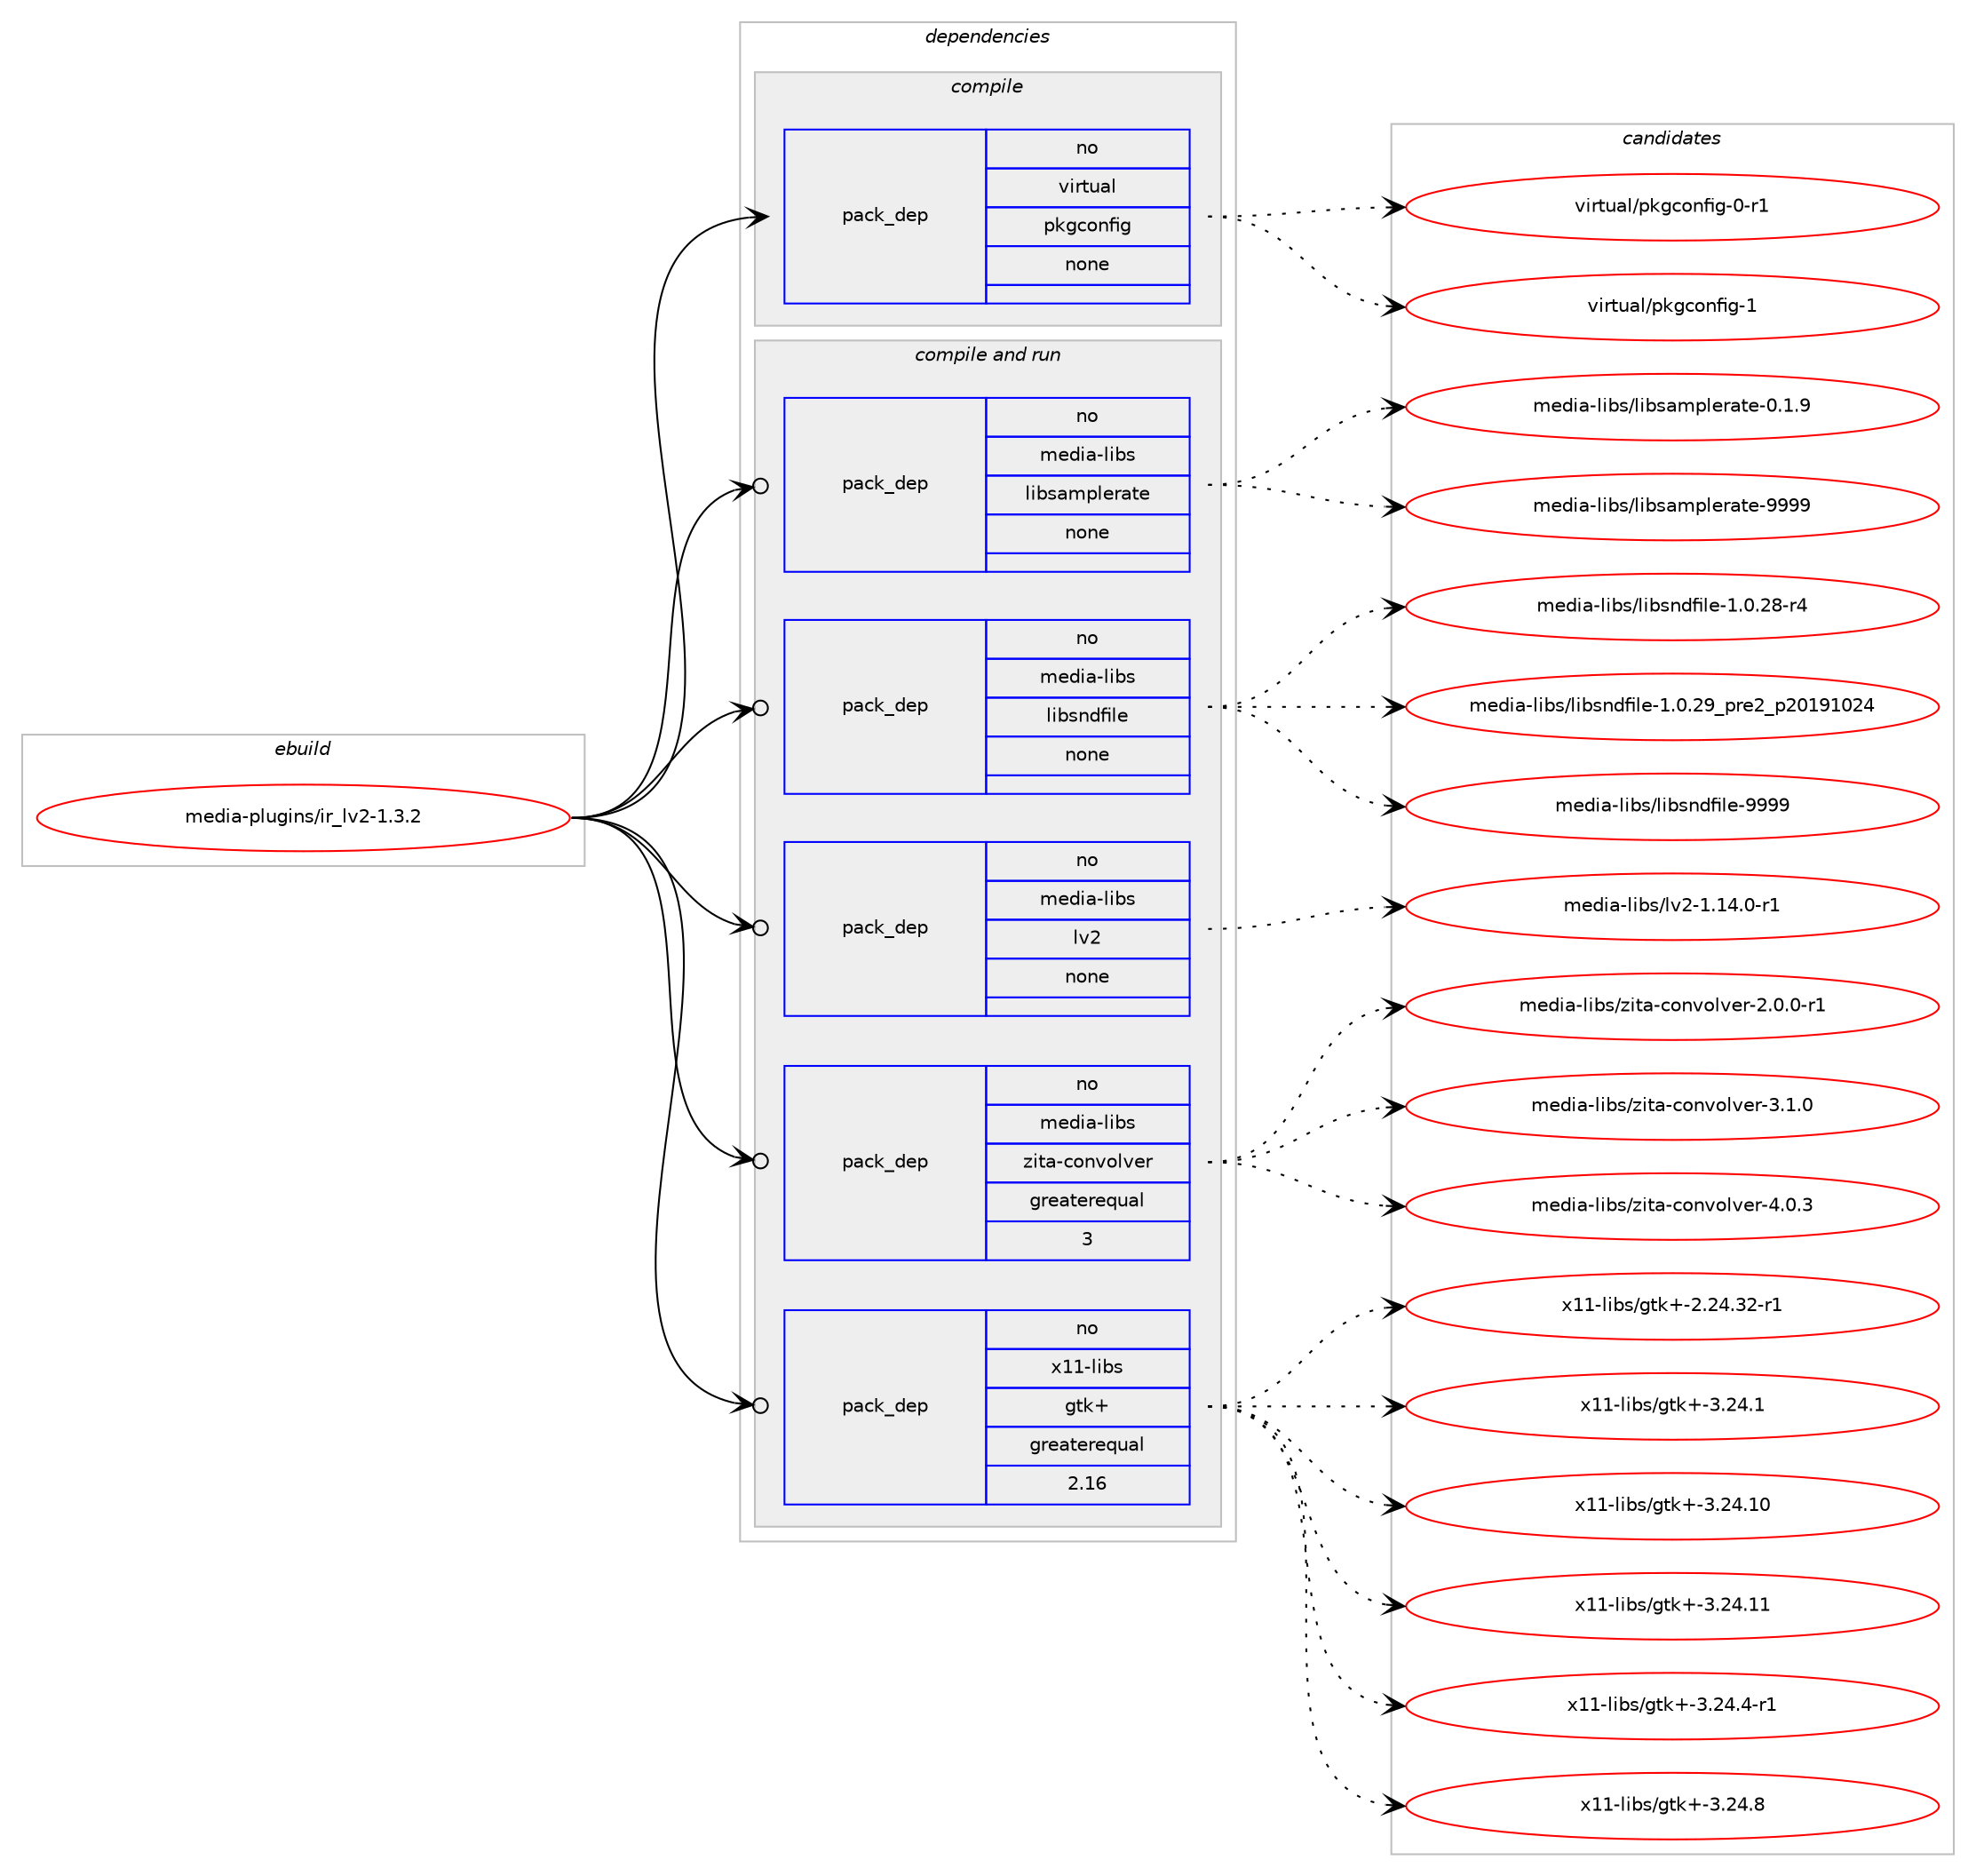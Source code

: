 digraph prolog {

# *************
# Graph options
# *************

newrank=true;
concentrate=true;
compound=true;
graph [rankdir=LR,fontname=Helvetica,fontsize=10,ranksep=1.5];#, ranksep=2.5, nodesep=0.2];
edge  [arrowhead=vee];
node  [fontname=Helvetica,fontsize=10];

# **********
# The ebuild
# **********

subgraph cluster_leftcol {
color=gray;
rank=same;
label=<<i>ebuild</i>>;
id [label="media-plugins/ir_lv2-1.3.2", color=red, width=4, href="../media-plugins/ir_lv2-1.3.2.svg"];
}

# ****************
# The dependencies
# ****************

subgraph cluster_midcol {
color=gray;
label=<<i>dependencies</i>>;
subgraph cluster_compile {
fillcolor="#eeeeee";
style=filled;
label=<<i>compile</i>>;
subgraph pack587016 {
dependency794085 [label=<<TABLE BORDER="0" CELLBORDER="1" CELLSPACING="0" CELLPADDING="4" WIDTH="220"><TR><TD ROWSPAN="6" CELLPADDING="30">pack_dep</TD></TR><TR><TD WIDTH="110">no</TD></TR><TR><TD>virtual</TD></TR><TR><TD>pkgconfig</TD></TR><TR><TD>none</TD></TR><TR><TD></TD></TR></TABLE>>, shape=none, color=blue];
}
id:e -> dependency794085:w [weight=20,style="solid",arrowhead="vee"];
}
subgraph cluster_compileandrun {
fillcolor="#eeeeee";
style=filled;
label=<<i>compile and run</i>>;
subgraph pack587017 {
dependency794086 [label=<<TABLE BORDER="0" CELLBORDER="1" CELLSPACING="0" CELLPADDING="4" WIDTH="220"><TR><TD ROWSPAN="6" CELLPADDING="30">pack_dep</TD></TR><TR><TD WIDTH="110">no</TD></TR><TR><TD>media-libs</TD></TR><TR><TD>libsamplerate</TD></TR><TR><TD>none</TD></TR><TR><TD></TD></TR></TABLE>>, shape=none, color=blue];
}
id:e -> dependency794086:w [weight=20,style="solid",arrowhead="odotvee"];
subgraph pack587018 {
dependency794087 [label=<<TABLE BORDER="0" CELLBORDER="1" CELLSPACING="0" CELLPADDING="4" WIDTH="220"><TR><TD ROWSPAN="6" CELLPADDING="30">pack_dep</TD></TR><TR><TD WIDTH="110">no</TD></TR><TR><TD>media-libs</TD></TR><TR><TD>libsndfile</TD></TR><TR><TD>none</TD></TR><TR><TD></TD></TR></TABLE>>, shape=none, color=blue];
}
id:e -> dependency794087:w [weight=20,style="solid",arrowhead="odotvee"];
subgraph pack587019 {
dependency794088 [label=<<TABLE BORDER="0" CELLBORDER="1" CELLSPACING="0" CELLPADDING="4" WIDTH="220"><TR><TD ROWSPAN="6" CELLPADDING="30">pack_dep</TD></TR><TR><TD WIDTH="110">no</TD></TR><TR><TD>media-libs</TD></TR><TR><TD>lv2</TD></TR><TR><TD>none</TD></TR><TR><TD></TD></TR></TABLE>>, shape=none, color=blue];
}
id:e -> dependency794088:w [weight=20,style="solid",arrowhead="odotvee"];
subgraph pack587020 {
dependency794089 [label=<<TABLE BORDER="0" CELLBORDER="1" CELLSPACING="0" CELLPADDING="4" WIDTH="220"><TR><TD ROWSPAN="6" CELLPADDING="30">pack_dep</TD></TR><TR><TD WIDTH="110">no</TD></TR><TR><TD>media-libs</TD></TR><TR><TD>zita-convolver</TD></TR><TR><TD>greaterequal</TD></TR><TR><TD>3</TD></TR></TABLE>>, shape=none, color=blue];
}
id:e -> dependency794089:w [weight=20,style="solid",arrowhead="odotvee"];
subgraph pack587021 {
dependency794090 [label=<<TABLE BORDER="0" CELLBORDER="1" CELLSPACING="0" CELLPADDING="4" WIDTH="220"><TR><TD ROWSPAN="6" CELLPADDING="30">pack_dep</TD></TR><TR><TD WIDTH="110">no</TD></TR><TR><TD>x11-libs</TD></TR><TR><TD>gtk+</TD></TR><TR><TD>greaterequal</TD></TR><TR><TD>2.16</TD></TR></TABLE>>, shape=none, color=blue];
}
id:e -> dependency794090:w [weight=20,style="solid",arrowhead="odotvee"];
}
subgraph cluster_run {
fillcolor="#eeeeee";
style=filled;
label=<<i>run</i>>;
}
}

# **************
# The candidates
# **************

subgraph cluster_choices {
rank=same;
color=gray;
label=<<i>candidates</i>>;

subgraph choice587016 {
color=black;
nodesep=1;
choice11810511411611797108471121071039911111010210510345484511449 [label="virtual/pkgconfig-0-r1", color=red, width=4,href="../virtual/pkgconfig-0-r1.svg"];
choice1181051141161179710847112107103991111101021051034549 [label="virtual/pkgconfig-1", color=red, width=4,href="../virtual/pkgconfig-1.svg"];
dependency794085:e -> choice11810511411611797108471121071039911111010210510345484511449:w [style=dotted,weight="100"];
dependency794085:e -> choice1181051141161179710847112107103991111101021051034549:w [style=dotted,weight="100"];
}
subgraph choice587017 {
color=black;
nodesep=1;
choice10910110010597451081059811547108105981159710911210810111497116101454846494657 [label="media-libs/libsamplerate-0.1.9", color=red, width=4,href="../media-libs/libsamplerate-0.1.9.svg"];
choice109101100105974510810598115471081059811597109112108101114971161014557575757 [label="media-libs/libsamplerate-9999", color=red, width=4,href="../media-libs/libsamplerate-9999.svg"];
dependency794086:e -> choice10910110010597451081059811547108105981159710911210810111497116101454846494657:w [style=dotted,weight="100"];
dependency794086:e -> choice109101100105974510810598115471081059811597109112108101114971161014557575757:w [style=dotted,weight="100"];
}
subgraph choice587018 {
color=black;
nodesep=1;
choice1091011001059745108105981154710810598115110100102105108101454946484650564511452 [label="media-libs/libsndfile-1.0.28-r4", color=red, width=4,href="../media-libs/libsndfile-1.0.28-r4.svg"];
choice1091011001059745108105981154710810598115110100102105108101454946484650579511211410150951125048495749485052 [label="media-libs/libsndfile-1.0.29_pre2_p20191024", color=red, width=4,href="../media-libs/libsndfile-1.0.29_pre2_p20191024.svg"];
choice10910110010597451081059811547108105981151101001021051081014557575757 [label="media-libs/libsndfile-9999", color=red, width=4,href="../media-libs/libsndfile-9999.svg"];
dependency794087:e -> choice1091011001059745108105981154710810598115110100102105108101454946484650564511452:w [style=dotted,weight="100"];
dependency794087:e -> choice1091011001059745108105981154710810598115110100102105108101454946484650579511211410150951125048495749485052:w [style=dotted,weight="100"];
dependency794087:e -> choice10910110010597451081059811547108105981151101001021051081014557575757:w [style=dotted,weight="100"];
}
subgraph choice587019 {
color=black;
nodesep=1;
choice1091011001059745108105981154710811850454946495246484511449 [label="media-libs/lv2-1.14.0-r1", color=red, width=4,href="../media-libs/lv2-1.14.0-r1.svg"];
dependency794088:e -> choice1091011001059745108105981154710811850454946495246484511449:w [style=dotted,weight="100"];
}
subgraph choice587020 {
color=black;
nodesep=1;
choice109101100105974510810598115471221051169745991111101181111081181011144550464846484511449 [label="media-libs/zita-convolver-2.0.0-r1", color=red, width=4,href="../media-libs/zita-convolver-2.0.0-r1.svg"];
choice10910110010597451081059811547122105116974599111110118111108118101114455146494648 [label="media-libs/zita-convolver-3.1.0", color=red, width=4,href="../media-libs/zita-convolver-3.1.0.svg"];
choice10910110010597451081059811547122105116974599111110118111108118101114455246484651 [label="media-libs/zita-convolver-4.0.3", color=red, width=4,href="../media-libs/zita-convolver-4.0.3.svg"];
dependency794089:e -> choice109101100105974510810598115471221051169745991111101181111081181011144550464846484511449:w [style=dotted,weight="100"];
dependency794089:e -> choice10910110010597451081059811547122105116974599111110118111108118101114455146494648:w [style=dotted,weight="100"];
dependency794089:e -> choice10910110010597451081059811547122105116974599111110118111108118101114455246484651:w [style=dotted,weight="100"];
}
subgraph choice587021 {
color=black;
nodesep=1;
choice12049494510810598115471031161074345504650524651504511449 [label="x11-libs/gtk+-2.24.32-r1", color=red, width=4,href="../x11-libs/gtk+-2.24.32-r1.svg"];
choice12049494510810598115471031161074345514650524649 [label="x11-libs/gtk+-3.24.1", color=red, width=4,href="../x11-libs/gtk+-3.24.1.svg"];
choice1204949451081059811547103116107434551465052464948 [label="x11-libs/gtk+-3.24.10", color=red, width=4,href="../x11-libs/gtk+-3.24.10.svg"];
choice1204949451081059811547103116107434551465052464949 [label="x11-libs/gtk+-3.24.11", color=red, width=4,href="../x11-libs/gtk+-3.24.11.svg"];
choice120494945108105981154710311610743455146505246524511449 [label="x11-libs/gtk+-3.24.4-r1", color=red, width=4,href="../x11-libs/gtk+-3.24.4-r1.svg"];
choice12049494510810598115471031161074345514650524656 [label="x11-libs/gtk+-3.24.8", color=red, width=4,href="../x11-libs/gtk+-3.24.8.svg"];
dependency794090:e -> choice12049494510810598115471031161074345504650524651504511449:w [style=dotted,weight="100"];
dependency794090:e -> choice12049494510810598115471031161074345514650524649:w [style=dotted,weight="100"];
dependency794090:e -> choice1204949451081059811547103116107434551465052464948:w [style=dotted,weight="100"];
dependency794090:e -> choice1204949451081059811547103116107434551465052464949:w [style=dotted,weight="100"];
dependency794090:e -> choice120494945108105981154710311610743455146505246524511449:w [style=dotted,weight="100"];
dependency794090:e -> choice12049494510810598115471031161074345514650524656:w [style=dotted,weight="100"];
}
}

}
